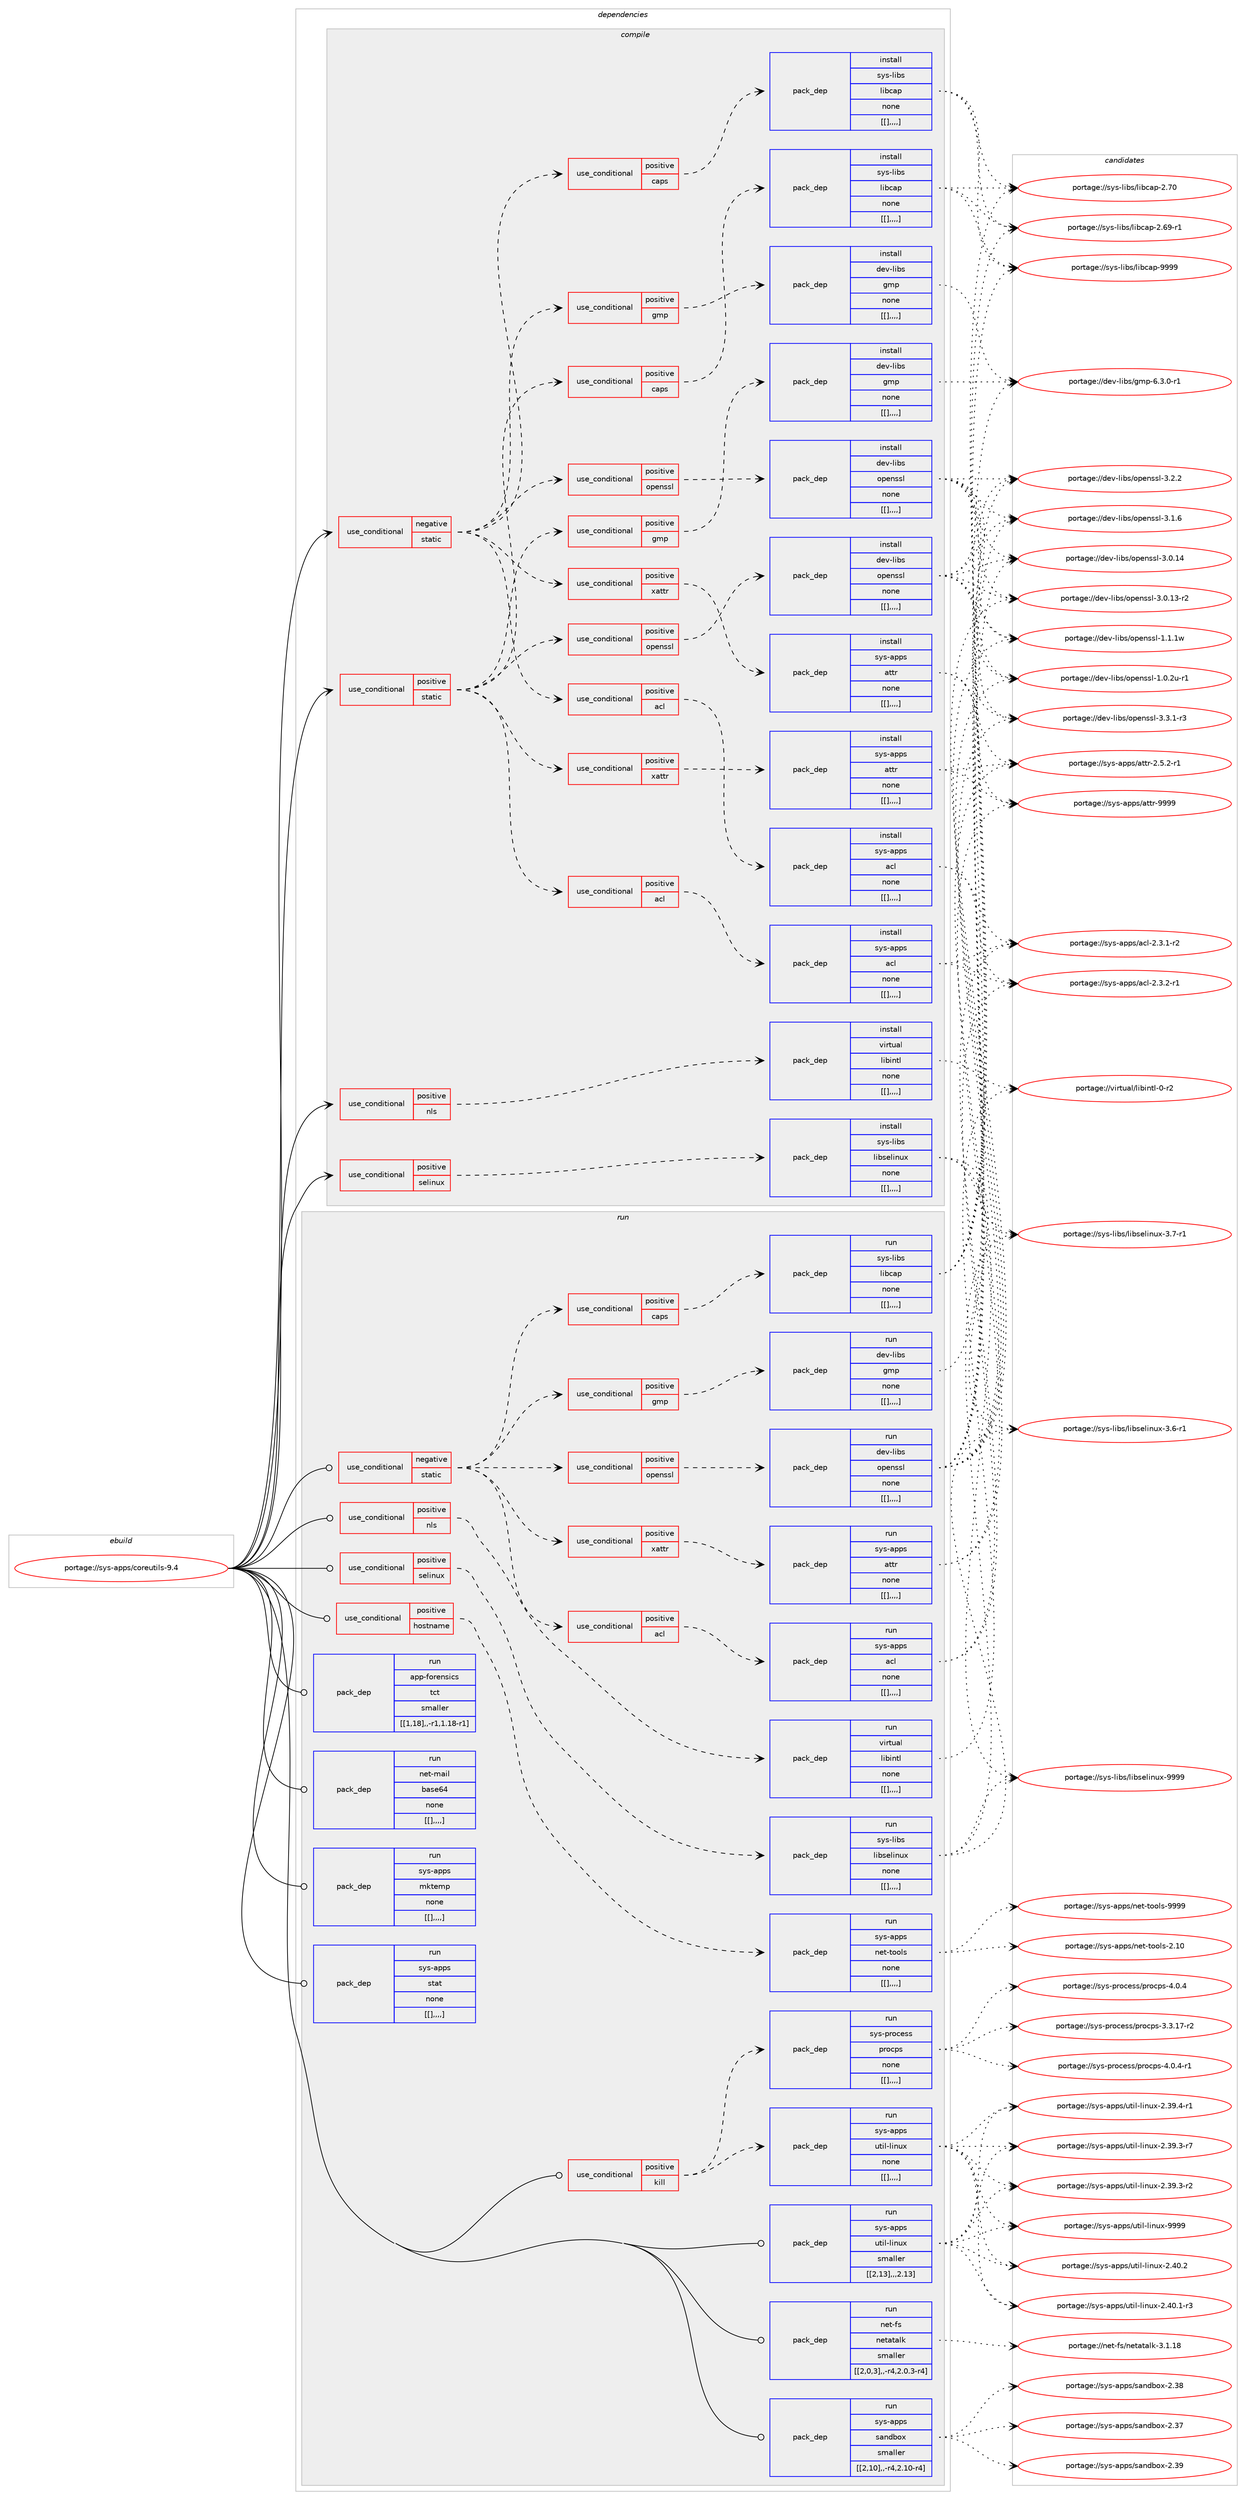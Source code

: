 digraph prolog {

# *************
# Graph options
# *************

newrank=true;
concentrate=true;
compound=true;
graph [rankdir=LR,fontname=Helvetica,fontsize=10,ranksep=1.5];#, ranksep=2.5, nodesep=0.2];
edge  [arrowhead=vee];
node  [fontname=Helvetica,fontsize=10];

# **********
# The ebuild
# **********

subgraph cluster_leftcol {
color=gray;
label=<<i>ebuild</i>>;
id [label="portage://sys-apps/coreutils-9.4", color=red, width=4, href="../sys-apps/coreutils-9.4.svg"];
}

# ****************
# The dependencies
# ****************

subgraph cluster_midcol {
color=gray;
label=<<i>dependencies</i>>;
subgraph cluster_compile {
fillcolor="#eeeeee";
style=filled;
label=<<i>compile</i>>;
subgraph cond6251 {
dependency16648 [label=<<TABLE BORDER="0" CELLBORDER="1" CELLSPACING="0" CELLPADDING="4"><TR><TD ROWSPAN="3" CELLPADDING="10">use_conditional</TD></TR><TR><TD>negative</TD></TR><TR><TD>static</TD></TR></TABLE>>, shape=none, color=red];
subgraph cond6252 {
dependency16649 [label=<<TABLE BORDER="0" CELLBORDER="1" CELLSPACING="0" CELLPADDING="4"><TR><TD ROWSPAN="3" CELLPADDING="10">use_conditional</TD></TR><TR><TD>positive</TD></TR><TR><TD>acl</TD></TR></TABLE>>, shape=none, color=red];
subgraph pack10347 {
dependency16650 [label=<<TABLE BORDER="0" CELLBORDER="1" CELLSPACING="0" CELLPADDING="4" WIDTH="220"><TR><TD ROWSPAN="6" CELLPADDING="30">pack_dep</TD></TR><TR><TD WIDTH="110">install</TD></TR><TR><TD>sys-apps</TD></TR><TR><TD>acl</TD></TR><TR><TD>none</TD></TR><TR><TD>[[],,,,]</TD></TR></TABLE>>, shape=none, color=blue];
}
dependency16649:e -> dependency16650:w [weight=20,style="dashed",arrowhead="vee"];
}
dependency16648:e -> dependency16649:w [weight=20,style="dashed",arrowhead="vee"];
subgraph cond6253 {
dependency16651 [label=<<TABLE BORDER="0" CELLBORDER="1" CELLSPACING="0" CELLPADDING="4"><TR><TD ROWSPAN="3" CELLPADDING="10">use_conditional</TD></TR><TR><TD>positive</TD></TR><TR><TD>caps</TD></TR></TABLE>>, shape=none, color=red];
subgraph pack10348 {
dependency16652 [label=<<TABLE BORDER="0" CELLBORDER="1" CELLSPACING="0" CELLPADDING="4" WIDTH="220"><TR><TD ROWSPAN="6" CELLPADDING="30">pack_dep</TD></TR><TR><TD WIDTH="110">install</TD></TR><TR><TD>sys-libs</TD></TR><TR><TD>libcap</TD></TR><TR><TD>none</TD></TR><TR><TD>[[],,,,]</TD></TR></TABLE>>, shape=none, color=blue];
}
dependency16651:e -> dependency16652:w [weight=20,style="dashed",arrowhead="vee"];
}
dependency16648:e -> dependency16651:w [weight=20,style="dashed",arrowhead="vee"];
subgraph cond6254 {
dependency16653 [label=<<TABLE BORDER="0" CELLBORDER="1" CELLSPACING="0" CELLPADDING="4"><TR><TD ROWSPAN="3" CELLPADDING="10">use_conditional</TD></TR><TR><TD>positive</TD></TR><TR><TD>gmp</TD></TR></TABLE>>, shape=none, color=red];
subgraph pack10349 {
dependency16654 [label=<<TABLE BORDER="0" CELLBORDER="1" CELLSPACING="0" CELLPADDING="4" WIDTH="220"><TR><TD ROWSPAN="6" CELLPADDING="30">pack_dep</TD></TR><TR><TD WIDTH="110">install</TD></TR><TR><TD>dev-libs</TD></TR><TR><TD>gmp</TD></TR><TR><TD>none</TD></TR><TR><TD>[[],,,,]</TD></TR></TABLE>>, shape=none, color=blue];
}
dependency16653:e -> dependency16654:w [weight=20,style="dashed",arrowhead="vee"];
}
dependency16648:e -> dependency16653:w [weight=20,style="dashed",arrowhead="vee"];
subgraph cond6255 {
dependency16655 [label=<<TABLE BORDER="0" CELLBORDER="1" CELLSPACING="0" CELLPADDING="4"><TR><TD ROWSPAN="3" CELLPADDING="10">use_conditional</TD></TR><TR><TD>positive</TD></TR><TR><TD>openssl</TD></TR></TABLE>>, shape=none, color=red];
subgraph pack10350 {
dependency16656 [label=<<TABLE BORDER="0" CELLBORDER="1" CELLSPACING="0" CELLPADDING="4" WIDTH="220"><TR><TD ROWSPAN="6" CELLPADDING="30">pack_dep</TD></TR><TR><TD WIDTH="110">install</TD></TR><TR><TD>dev-libs</TD></TR><TR><TD>openssl</TD></TR><TR><TD>none</TD></TR><TR><TD>[[],,,,]</TD></TR></TABLE>>, shape=none, color=blue];
}
dependency16655:e -> dependency16656:w [weight=20,style="dashed",arrowhead="vee"];
}
dependency16648:e -> dependency16655:w [weight=20,style="dashed",arrowhead="vee"];
subgraph cond6256 {
dependency16657 [label=<<TABLE BORDER="0" CELLBORDER="1" CELLSPACING="0" CELLPADDING="4"><TR><TD ROWSPAN="3" CELLPADDING="10">use_conditional</TD></TR><TR><TD>positive</TD></TR><TR><TD>xattr</TD></TR></TABLE>>, shape=none, color=red];
subgraph pack10351 {
dependency16658 [label=<<TABLE BORDER="0" CELLBORDER="1" CELLSPACING="0" CELLPADDING="4" WIDTH="220"><TR><TD ROWSPAN="6" CELLPADDING="30">pack_dep</TD></TR><TR><TD WIDTH="110">install</TD></TR><TR><TD>sys-apps</TD></TR><TR><TD>attr</TD></TR><TR><TD>none</TD></TR><TR><TD>[[],,,,]</TD></TR></TABLE>>, shape=none, color=blue];
}
dependency16657:e -> dependency16658:w [weight=20,style="dashed",arrowhead="vee"];
}
dependency16648:e -> dependency16657:w [weight=20,style="dashed",arrowhead="vee"];
}
id:e -> dependency16648:w [weight=20,style="solid",arrowhead="vee"];
subgraph cond6257 {
dependency16659 [label=<<TABLE BORDER="0" CELLBORDER="1" CELLSPACING="0" CELLPADDING="4"><TR><TD ROWSPAN="3" CELLPADDING="10">use_conditional</TD></TR><TR><TD>positive</TD></TR><TR><TD>nls</TD></TR></TABLE>>, shape=none, color=red];
subgraph pack10352 {
dependency16660 [label=<<TABLE BORDER="0" CELLBORDER="1" CELLSPACING="0" CELLPADDING="4" WIDTH="220"><TR><TD ROWSPAN="6" CELLPADDING="30">pack_dep</TD></TR><TR><TD WIDTH="110">install</TD></TR><TR><TD>virtual</TD></TR><TR><TD>libintl</TD></TR><TR><TD>none</TD></TR><TR><TD>[[],,,,]</TD></TR></TABLE>>, shape=none, color=blue];
}
dependency16659:e -> dependency16660:w [weight=20,style="dashed",arrowhead="vee"];
}
id:e -> dependency16659:w [weight=20,style="solid",arrowhead="vee"];
subgraph cond6258 {
dependency16661 [label=<<TABLE BORDER="0" CELLBORDER="1" CELLSPACING="0" CELLPADDING="4"><TR><TD ROWSPAN="3" CELLPADDING="10">use_conditional</TD></TR><TR><TD>positive</TD></TR><TR><TD>selinux</TD></TR></TABLE>>, shape=none, color=red];
subgraph pack10353 {
dependency16662 [label=<<TABLE BORDER="0" CELLBORDER="1" CELLSPACING="0" CELLPADDING="4" WIDTH="220"><TR><TD ROWSPAN="6" CELLPADDING="30">pack_dep</TD></TR><TR><TD WIDTH="110">install</TD></TR><TR><TD>sys-libs</TD></TR><TR><TD>libselinux</TD></TR><TR><TD>none</TD></TR><TR><TD>[[],,,,]</TD></TR></TABLE>>, shape=none, color=blue];
}
dependency16661:e -> dependency16662:w [weight=20,style="dashed",arrowhead="vee"];
}
id:e -> dependency16661:w [weight=20,style="solid",arrowhead="vee"];
subgraph cond6259 {
dependency16663 [label=<<TABLE BORDER="0" CELLBORDER="1" CELLSPACING="0" CELLPADDING="4"><TR><TD ROWSPAN="3" CELLPADDING="10">use_conditional</TD></TR><TR><TD>positive</TD></TR><TR><TD>static</TD></TR></TABLE>>, shape=none, color=red];
subgraph cond6260 {
dependency16664 [label=<<TABLE BORDER="0" CELLBORDER="1" CELLSPACING="0" CELLPADDING="4"><TR><TD ROWSPAN="3" CELLPADDING="10">use_conditional</TD></TR><TR><TD>positive</TD></TR><TR><TD>acl</TD></TR></TABLE>>, shape=none, color=red];
subgraph pack10354 {
dependency16665 [label=<<TABLE BORDER="0" CELLBORDER="1" CELLSPACING="0" CELLPADDING="4" WIDTH="220"><TR><TD ROWSPAN="6" CELLPADDING="30">pack_dep</TD></TR><TR><TD WIDTH="110">install</TD></TR><TR><TD>sys-apps</TD></TR><TR><TD>acl</TD></TR><TR><TD>none</TD></TR><TR><TD>[[],,,,]</TD></TR></TABLE>>, shape=none, color=blue];
}
dependency16664:e -> dependency16665:w [weight=20,style="dashed",arrowhead="vee"];
}
dependency16663:e -> dependency16664:w [weight=20,style="dashed",arrowhead="vee"];
subgraph cond6261 {
dependency16666 [label=<<TABLE BORDER="0" CELLBORDER="1" CELLSPACING="0" CELLPADDING="4"><TR><TD ROWSPAN="3" CELLPADDING="10">use_conditional</TD></TR><TR><TD>positive</TD></TR><TR><TD>caps</TD></TR></TABLE>>, shape=none, color=red];
subgraph pack10355 {
dependency16667 [label=<<TABLE BORDER="0" CELLBORDER="1" CELLSPACING="0" CELLPADDING="4" WIDTH="220"><TR><TD ROWSPAN="6" CELLPADDING="30">pack_dep</TD></TR><TR><TD WIDTH="110">install</TD></TR><TR><TD>sys-libs</TD></TR><TR><TD>libcap</TD></TR><TR><TD>none</TD></TR><TR><TD>[[],,,,]</TD></TR></TABLE>>, shape=none, color=blue];
}
dependency16666:e -> dependency16667:w [weight=20,style="dashed",arrowhead="vee"];
}
dependency16663:e -> dependency16666:w [weight=20,style="dashed",arrowhead="vee"];
subgraph cond6262 {
dependency16668 [label=<<TABLE BORDER="0" CELLBORDER="1" CELLSPACING="0" CELLPADDING="4"><TR><TD ROWSPAN="3" CELLPADDING="10">use_conditional</TD></TR><TR><TD>positive</TD></TR><TR><TD>gmp</TD></TR></TABLE>>, shape=none, color=red];
subgraph pack10356 {
dependency16669 [label=<<TABLE BORDER="0" CELLBORDER="1" CELLSPACING="0" CELLPADDING="4" WIDTH="220"><TR><TD ROWSPAN="6" CELLPADDING="30">pack_dep</TD></TR><TR><TD WIDTH="110">install</TD></TR><TR><TD>dev-libs</TD></TR><TR><TD>gmp</TD></TR><TR><TD>none</TD></TR><TR><TD>[[],,,,]</TD></TR></TABLE>>, shape=none, color=blue];
}
dependency16668:e -> dependency16669:w [weight=20,style="dashed",arrowhead="vee"];
}
dependency16663:e -> dependency16668:w [weight=20,style="dashed",arrowhead="vee"];
subgraph cond6263 {
dependency16670 [label=<<TABLE BORDER="0" CELLBORDER="1" CELLSPACING="0" CELLPADDING="4"><TR><TD ROWSPAN="3" CELLPADDING="10">use_conditional</TD></TR><TR><TD>positive</TD></TR><TR><TD>openssl</TD></TR></TABLE>>, shape=none, color=red];
subgraph pack10357 {
dependency16671 [label=<<TABLE BORDER="0" CELLBORDER="1" CELLSPACING="0" CELLPADDING="4" WIDTH="220"><TR><TD ROWSPAN="6" CELLPADDING="30">pack_dep</TD></TR><TR><TD WIDTH="110">install</TD></TR><TR><TD>dev-libs</TD></TR><TR><TD>openssl</TD></TR><TR><TD>none</TD></TR><TR><TD>[[],,,,]</TD></TR></TABLE>>, shape=none, color=blue];
}
dependency16670:e -> dependency16671:w [weight=20,style="dashed",arrowhead="vee"];
}
dependency16663:e -> dependency16670:w [weight=20,style="dashed",arrowhead="vee"];
subgraph cond6264 {
dependency16672 [label=<<TABLE BORDER="0" CELLBORDER="1" CELLSPACING="0" CELLPADDING="4"><TR><TD ROWSPAN="3" CELLPADDING="10">use_conditional</TD></TR><TR><TD>positive</TD></TR><TR><TD>xattr</TD></TR></TABLE>>, shape=none, color=red];
subgraph pack10358 {
dependency16673 [label=<<TABLE BORDER="0" CELLBORDER="1" CELLSPACING="0" CELLPADDING="4" WIDTH="220"><TR><TD ROWSPAN="6" CELLPADDING="30">pack_dep</TD></TR><TR><TD WIDTH="110">install</TD></TR><TR><TD>sys-apps</TD></TR><TR><TD>attr</TD></TR><TR><TD>none</TD></TR><TR><TD>[[],,,,]</TD></TR></TABLE>>, shape=none, color=blue];
}
dependency16672:e -> dependency16673:w [weight=20,style="dashed",arrowhead="vee"];
}
dependency16663:e -> dependency16672:w [weight=20,style="dashed",arrowhead="vee"];
}
id:e -> dependency16663:w [weight=20,style="solid",arrowhead="vee"];
}
subgraph cluster_compileandrun {
fillcolor="#eeeeee";
style=filled;
label=<<i>compile and run</i>>;
}
subgraph cluster_run {
fillcolor="#eeeeee";
style=filled;
label=<<i>run</i>>;
subgraph cond6265 {
dependency16674 [label=<<TABLE BORDER="0" CELLBORDER="1" CELLSPACING="0" CELLPADDING="4"><TR><TD ROWSPAN="3" CELLPADDING="10">use_conditional</TD></TR><TR><TD>negative</TD></TR><TR><TD>static</TD></TR></TABLE>>, shape=none, color=red];
subgraph cond6266 {
dependency16675 [label=<<TABLE BORDER="0" CELLBORDER="1" CELLSPACING="0" CELLPADDING="4"><TR><TD ROWSPAN="3" CELLPADDING="10">use_conditional</TD></TR><TR><TD>positive</TD></TR><TR><TD>acl</TD></TR></TABLE>>, shape=none, color=red];
subgraph pack10359 {
dependency16676 [label=<<TABLE BORDER="0" CELLBORDER="1" CELLSPACING="0" CELLPADDING="4" WIDTH="220"><TR><TD ROWSPAN="6" CELLPADDING="30">pack_dep</TD></TR><TR><TD WIDTH="110">run</TD></TR><TR><TD>sys-apps</TD></TR><TR><TD>acl</TD></TR><TR><TD>none</TD></TR><TR><TD>[[],,,,]</TD></TR></TABLE>>, shape=none, color=blue];
}
dependency16675:e -> dependency16676:w [weight=20,style="dashed",arrowhead="vee"];
}
dependency16674:e -> dependency16675:w [weight=20,style="dashed",arrowhead="vee"];
subgraph cond6267 {
dependency16677 [label=<<TABLE BORDER="0" CELLBORDER="1" CELLSPACING="0" CELLPADDING="4"><TR><TD ROWSPAN="3" CELLPADDING="10">use_conditional</TD></TR><TR><TD>positive</TD></TR><TR><TD>caps</TD></TR></TABLE>>, shape=none, color=red];
subgraph pack10360 {
dependency16678 [label=<<TABLE BORDER="0" CELLBORDER="1" CELLSPACING="0" CELLPADDING="4" WIDTH="220"><TR><TD ROWSPAN="6" CELLPADDING="30">pack_dep</TD></TR><TR><TD WIDTH="110">run</TD></TR><TR><TD>sys-libs</TD></TR><TR><TD>libcap</TD></TR><TR><TD>none</TD></TR><TR><TD>[[],,,,]</TD></TR></TABLE>>, shape=none, color=blue];
}
dependency16677:e -> dependency16678:w [weight=20,style="dashed",arrowhead="vee"];
}
dependency16674:e -> dependency16677:w [weight=20,style="dashed",arrowhead="vee"];
subgraph cond6268 {
dependency16679 [label=<<TABLE BORDER="0" CELLBORDER="1" CELLSPACING="0" CELLPADDING="4"><TR><TD ROWSPAN="3" CELLPADDING="10">use_conditional</TD></TR><TR><TD>positive</TD></TR><TR><TD>gmp</TD></TR></TABLE>>, shape=none, color=red];
subgraph pack10361 {
dependency16680 [label=<<TABLE BORDER="0" CELLBORDER="1" CELLSPACING="0" CELLPADDING="4" WIDTH="220"><TR><TD ROWSPAN="6" CELLPADDING="30">pack_dep</TD></TR><TR><TD WIDTH="110">run</TD></TR><TR><TD>dev-libs</TD></TR><TR><TD>gmp</TD></TR><TR><TD>none</TD></TR><TR><TD>[[],,,,]</TD></TR></TABLE>>, shape=none, color=blue];
}
dependency16679:e -> dependency16680:w [weight=20,style="dashed",arrowhead="vee"];
}
dependency16674:e -> dependency16679:w [weight=20,style="dashed",arrowhead="vee"];
subgraph cond6269 {
dependency16681 [label=<<TABLE BORDER="0" CELLBORDER="1" CELLSPACING="0" CELLPADDING="4"><TR><TD ROWSPAN="3" CELLPADDING="10">use_conditional</TD></TR><TR><TD>positive</TD></TR><TR><TD>openssl</TD></TR></TABLE>>, shape=none, color=red];
subgraph pack10362 {
dependency16682 [label=<<TABLE BORDER="0" CELLBORDER="1" CELLSPACING="0" CELLPADDING="4" WIDTH="220"><TR><TD ROWSPAN="6" CELLPADDING="30">pack_dep</TD></TR><TR><TD WIDTH="110">run</TD></TR><TR><TD>dev-libs</TD></TR><TR><TD>openssl</TD></TR><TR><TD>none</TD></TR><TR><TD>[[],,,,]</TD></TR></TABLE>>, shape=none, color=blue];
}
dependency16681:e -> dependency16682:w [weight=20,style="dashed",arrowhead="vee"];
}
dependency16674:e -> dependency16681:w [weight=20,style="dashed",arrowhead="vee"];
subgraph cond6270 {
dependency16683 [label=<<TABLE BORDER="0" CELLBORDER="1" CELLSPACING="0" CELLPADDING="4"><TR><TD ROWSPAN="3" CELLPADDING="10">use_conditional</TD></TR><TR><TD>positive</TD></TR><TR><TD>xattr</TD></TR></TABLE>>, shape=none, color=red];
subgraph pack10363 {
dependency16684 [label=<<TABLE BORDER="0" CELLBORDER="1" CELLSPACING="0" CELLPADDING="4" WIDTH="220"><TR><TD ROWSPAN="6" CELLPADDING="30">pack_dep</TD></TR><TR><TD WIDTH="110">run</TD></TR><TR><TD>sys-apps</TD></TR><TR><TD>attr</TD></TR><TR><TD>none</TD></TR><TR><TD>[[],,,,]</TD></TR></TABLE>>, shape=none, color=blue];
}
dependency16683:e -> dependency16684:w [weight=20,style="dashed",arrowhead="vee"];
}
dependency16674:e -> dependency16683:w [weight=20,style="dashed",arrowhead="vee"];
}
id:e -> dependency16674:w [weight=20,style="solid",arrowhead="odot"];
subgraph cond6271 {
dependency16685 [label=<<TABLE BORDER="0" CELLBORDER="1" CELLSPACING="0" CELLPADDING="4"><TR><TD ROWSPAN="3" CELLPADDING="10">use_conditional</TD></TR><TR><TD>positive</TD></TR><TR><TD>hostname</TD></TR></TABLE>>, shape=none, color=red];
subgraph pack10364 {
dependency16686 [label=<<TABLE BORDER="0" CELLBORDER="1" CELLSPACING="0" CELLPADDING="4" WIDTH="220"><TR><TD ROWSPAN="6" CELLPADDING="30">pack_dep</TD></TR><TR><TD WIDTH="110">run</TD></TR><TR><TD>sys-apps</TD></TR><TR><TD>net-tools</TD></TR><TR><TD>none</TD></TR><TR><TD>[[],,,,]</TD></TR></TABLE>>, shape=none, color=blue];
}
dependency16685:e -> dependency16686:w [weight=20,style="dashed",arrowhead="vee"];
}
id:e -> dependency16685:w [weight=20,style="solid",arrowhead="odot"];
subgraph cond6272 {
dependency16687 [label=<<TABLE BORDER="0" CELLBORDER="1" CELLSPACING="0" CELLPADDING="4"><TR><TD ROWSPAN="3" CELLPADDING="10">use_conditional</TD></TR><TR><TD>positive</TD></TR><TR><TD>kill</TD></TR></TABLE>>, shape=none, color=red];
subgraph pack10365 {
dependency16688 [label=<<TABLE BORDER="0" CELLBORDER="1" CELLSPACING="0" CELLPADDING="4" WIDTH="220"><TR><TD ROWSPAN="6" CELLPADDING="30">pack_dep</TD></TR><TR><TD WIDTH="110">run</TD></TR><TR><TD>sys-apps</TD></TR><TR><TD>util-linux</TD></TR><TR><TD>none</TD></TR><TR><TD>[[],,,,]</TD></TR></TABLE>>, shape=none, color=blue];
}
dependency16687:e -> dependency16688:w [weight=20,style="dashed",arrowhead="vee"];
subgraph pack10366 {
dependency16689 [label=<<TABLE BORDER="0" CELLBORDER="1" CELLSPACING="0" CELLPADDING="4" WIDTH="220"><TR><TD ROWSPAN="6" CELLPADDING="30">pack_dep</TD></TR><TR><TD WIDTH="110">run</TD></TR><TR><TD>sys-process</TD></TR><TR><TD>procps</TD></TR><TR><TD>none</TD></TR><TR><TD>[[],,,,]</TD></TR></TABLE>>, shape=none, color=blue];
}
dependency16687:e -> dependency16689:w [weight=20,style="dashed",arrowhead="vee"];
}
id:e -> dependency16687:w [weight=20,style="solid",arrowhead="odot"];
subgraph cond6273 {
dependency16690 [label=<<TABLE BORDER="0" CELLBORDER="1" CELLSPACING="0" CELLPADDING="4"><TR><TD ROWSPAN="3" CELLPADDING="10">use_conditional</TD></TR><TR><TD>positive</TD></TR><TR><TD>nls</TD></TR></TABLE>>, shape=none, color=red];
subgraph pack10367 {
dependency16691 [label=<<TABLE BORDER="0" CELLBORDER="1" CELLSPACING="0" CELLPADDING="4" WIDTH="220"><TR><TD ROWSPAN="6" CELLPADDING="30">pack_dep</TD></TR><TR><TD WIDTH="110">run</TD></TR><TR><TD>virtual</TD></TR><TR><TD>libintl</TD></TR><TR><TD>none</TD></TR><TR><TD>[[],,,,]</TD></TR></TABLE>>, shape=none, color=blue];
}
dependency16690:e -> dependency16691:w [weight=20,style="dashed",arrowhead="vee"];
}
id:e -> dependency16690:w [weight=20,style="solid",arrowhead="odot"];
subgraph cond6274 {
dependency16692 [label=<<TABLE BORDER="0" CELLBORDER="1" CELLSPACING="0" CELLPADDING="4"><TR><TD ROWSPAN="3" CELLPADDING="10">use_conditional</TD></TR><TR><TD>positive</TD></TR><TR><TD>selinux</TD></TR></TABLE>>, shape=none, color=red];
subgraph pack10368 {
dependency16693 [label=<<TABLE BORDER="0" CELLBORDER="1" CELLSPACING="0" CELLPADDING="4" WIDTH="220"><TR><TD ROWSPAN="6" CELLPADDING="30">pack_dep</TD></TR><TR><TD WIDTH="110">run</TD></TR><TR><TD>sys-libs</TD></TR><TR><TD>libselinux</TD></TR><TR><TD>none</TD></TR><TR><TD>[[],,,,]</TD></TR></TABLE>>, shape=none, color=blue];
}
dependency16692:e -> dependency16693:w [weight=20,style="dashed",arrowhead="vee"];
}
id:e -> dependency16692:w [weight=20,style="solid",arrowhead="odot"];
subgraph pack10369 {
dependency16694 [label=<<TABLE BORDER="0" CELLBORDER="1" CELLSPACING="0" CELLPADDING="4" WIDTH="220"><TR><TD ROWSPAN="6" CELLPADDING="30">pack_dep</TD></TR><TR><TD WIDTH="110">run</TD></TR><TR><TD>app-forensics</TD></TR><TR><TD>tct</TD></TR><TR><TD>smaller</TD></TR><TR><TD>[[1,18],,-r1,1.18-r1]</TD></TR></TABLE>>, shape=none, color=blue];
}
id:e -> dependency16694:w [weight=20,style="solid",arrowhead="odot"];
subgraph pack10370 {
dependency16695 [label=<<TABLE BORDER="0" CELLBORDER="1" CELLSPACING="0" CELLPADDING="4" WIDTH="220"><TR><TD ROWSPAN="6" CELLPADDING="30">pack_dep</TD></TR><TR><TD WIDTH="110">run</TD></TR><TR><TD>net-fs</TD></TR><TR><TD>netatalk</TD></TR><TR><TD>smaller</TD></TR><TR><TD>[[2,0,3],,-r4,2.0.3-r4]</TD></TR></TABLE>>, shape=none, color=blue];
}
id:e -> dependency16695:w [weight=20,style="solid",arrowhead="odot"];
subgraph pack10371 {
dependency16696 [label=<<TABLE BORDER="0" CELLBORDER="1" CELLSPACING="0" CELLPADDING="4" WIDTH="220"><TR><TD ROWSPAN="6" CELLPADDING="30">pack_dep</TD></TR><TR><TD WIDTH="110">run</TD></TR><TR><TD>net-mail</TD></TR><TR><TD>base64</TD></TR><TR><TD>none</TD></TR><TR><TD>[[],,,,]</TD></TR></TABLE>>, shape=none, color=blue];
}
id:e -> dependency16696:w [weight=20,style="solid",arrowhead="odot"];
subgraph pack10372 {
dependency16697 [label=<<TABLE BORDER="0" CELLBORDER="1" CELLSPACING="0" CELLPADDING="4" WIDTH="220"><TR><TD ROWSPAN="6" CELLPADDING="30">pack_dep</TD></TR><TR><TD WIDTH="110">run</TD></TR><TR><TD>sys-apps</TD></TR><TR><TD>mktemp</TD></TR><TR><TD>none</TD></TR><TR><TD>[[],,,,]</TD></TR></TABLE>>, shape=none, color=blue];
}
id:e -> dependency16697:w [weight=20,style="solid",arrowhead="odot"];
subgraph pack10373 {
dependency16698 [label=<<TABLE BORDER="0" CELLBORDER="1" CELLSPACING="0" CELLPADDING="4" WIDTH="220"><TR><TD ROWSPAN="6" CELLPADDING="30">pack_dep</TD></TR><TR><TD WIDTH="110">run</TD></TR><TR><TD>sys-apps</TD></TR><TR><TD>sandbox</TD></TR><TR><TD>smaller</TD></TR><TR><TD>[[2,10],,-r4,2.10-r4]</TD></TR></TABLE>>, shape=none, color=blue];
}
id:e -> dependency16698:w [weight=20,style="solid",arrowhead="odot"];
subgraph pack10374 {
dependency16699 [label=<<TABLE BORDER="0" CELLBORDER="1" CELLSPACING="0" CELLPADDING="4" WIDTH="220"><TR><TD ROWSPAN="6" CELLPADDING="30">pack_dep</TD></TR><TR><TD WIDTH="110">run</TD></TR><TR><TD>sys-apps</TD></TR><TR><TD>stat</TD></TR><TR><TD>none</TD></TR><TR><TD>[[],,,,]</TD></TR></TABLE>>, shape=none, color=blue];
}
id:e -> dependency16699:w [weight=20,style="solid",arrowhead="odot"];
subgraph pack10375 {
dependency16700 [label=<<TABLE BORDER="0" CELLBORDER="1" CELLSPACING="0" CELLPADDING="4" WIDTH="220"><TR><TD ROWSPAN="6" CELLPADDING="30">pack_dep</TD></TR><TR><TD WIDTH="110">run</TD></TR><TR><TD>sys-apps</TD></TR><TR><TD>util-linux</TD></TR><TR><TD>smaller</TD></TR><TR><TD>[[2,13],,,2.13]</TD></TR></TABLE>>, shape=none, color=blue];
}
id:e -> dependency16700:w [weight=20,style="solid",arrowhead="odot"];
}
}

# **************
# The candidates
# **************

subgraph cluster_choices {
rank=same;
color=gray;
label=<<i>candidates</i>>;

subgraph choice10347 {
color=black;
nodesep=1;
choice11512111545971121121154797991084550465146504511449 [label="portage://sys-apps/acl-2.3.2-r1", color=red, width=4,href="../sys-apps/acl-2.3.2-r1.svg"];
choice11512111545971121121154797991084550465146494511450 [label="portage://sys-apps/acl-2.3.1-r2", color=red, width=4,href="../sys-apps/acl-2.3.1-r2.svg"];
dependency16650:e -> choice11512111545971121121154797991084550465146504511449:w [style=dotted,weight="100"];
dependency16650:e -> choice11512111545971121121154797991084550465146494511450:w [style=dotted,weight="100"];
}
subgraph choice10348 {
color=black;
nodesep=1;
choice1151211154510810598115471081059899971124557575757 [label="portage://sys-libs/libcap-9999", color=red, width=4,href="../sys-libs/libcap-9999.svg"];
choice1151211154510810598115471081059899971124550465548 [label="portage://sys-libs/libcap-2.70", color=red, width=4,href="../sys-libs/libcap-2.70.svg"];
choice11512111545108105981154710810598999711245504654574511449 [label="portage://sys-libs/libcap-2.69-r1", color=red, width=4,href="../sys-libs/libcap-2.69-r1.svg"];
dependency16652:e -> choice1151211154510810598115471081059899971124557575757:w [style=dotted,weight="100"];
dependency16652:e -> choice1151211154510810598115471081059899971124550465548:w [style=dotted,weight="100"];
dependency16652:e -> choice11512111545108105981154710810598999711245504654574511449:w [style=dotted,weight="100"];
}
subgraph choice10349 {
color=black;
nodesep=1;
choice1001011184510810598115471031091124554465146484511449 [label="portage://dev-libs/gmp-6.3.0-r1", color=red, width=4,href="../dev-libs/gmp-6.3.0-r1.svg"];
dependency16654:e -> choice1001011184510810598115471031091124554465146484511449:w [style=dotted,weight="100"];
}
subgraph choice10350 {
color=black;
nodesep=1;
choice1001011184510810598115471111121011101151151084551465146494511451 [label="portage://dev-libs/openssl-3.3.1-r3", color=red, width=4,href="../dev-libs/openssl-3.3.1-r3.svg"];
choice100101118451081059811547111112101110115115108455146504650 [label="portage://dev-libs/openssl-3.2.2", color=red, width=4,href="../dev-libs/openssl-3.2.2.svg"];
choice100101118451081059811547111112101110115115108455146494654 [label="portage://dev-libs/openssl-3.1.6", color=red, width=4,href="../dev-libs/openssl-3.1.6.svg"];
choice10010111845108105981154711111210111011511510845514648464952 [label="portage://dev-libs/openssl-3.0.14", color=red, width=4,href="../dev-libs/openssl-3.0.14.svg"];
choice100101118451081059811547111112101110115115108455146484649514511450 [label="portage://dev-libs/openssl-3.0.13-r2", color=red, width=4,href="../dev-libs/openssl-3.0.13-r2.svg"];
choice100101118451081059811547111112101110115115108454946494649119 [label="portage://dev-libs/openssl-1.1.1w", color=red, width=4,href="../dev-libs/openssl-1.1.1w.svg"];
choice1001011184510810598115471111121011101151151084549464846501174511449 [label="portage://dev-libs/openssl-1.0.2u-r1", color=red, width=4,href="../dev-libs/openssl-1.0.2u-r1.svg"];
dependency16656:e -> choice1001011184510810598115471111121011101151151084551465146494511451:w [style=dotted,weight="100"];
dependency16656:e -> choice100101118451081059811547111112101110115115108455146504650:w [style=dotted,weight="100"];
dependency16656:e -> choice100101118451081059811547111112101110115115108455146494654:w [style=dotted,weight="100"];
dependency16656:e -> choice10010111845108105981154711111210111011511510845514648464952:w [style=dotted,weight="100"];
dependency16656:e -> choice100101118451081059811547111112101110115115108455146484649514511450:w [style=dotted,weight="100"];
dependency16656:e -> choice100101118451081059811547111112101110115115108454946494649119:w [style=dotted,weight="100"];
dependency16656:e -> choice1001011184510810598115471111121011101151151084549464846501174511449:w [style=dotted,weight="100"];
}
subgraph choice10351 {
color=black;
nodesep=1;
choice115121115459711211211547971161161144557575757 [label="portage://sys-apps/attr-9999", color=red, width=4,href="../sys-apps/attr-9999.svg"];
choice115121115459711211211547971161161144550465346504511449 [label="portage://sys-apps/attr-2.5.2-r1", color=red, width=4,href="../sys-apps/attr-2.5.2-r1.svg"];
dependency16658:e -> choice115121115459711211211547971161161144557575757:w [style=dotted,weight="100"];
dependency16658:e -> choice115121115459711211211547971161161144550465346504511449:w [style=dotted,weight="100"];
}
subgraph choice10352 {
color=black;
nodesep=1;
choice11810511411611797108471081059810511011610845484511450 [label="portage://virtual/libintl-0-r2", color=red, width=4,href="../virtual/libintl-0-r2.svg"];
dependency16660:e -> choice11810511411611797108471081059810511011610845484511450:w [style=dotted,weight="100"];
}
subgraph choice10353 {
color=black;
nodesep=1;
choice115121115451081059811547108105981151011081051101171204557575757 [label="portage://sys-libs/libselinux-9999", color=red, width=4,href="../sys-libs/libselinux-9999.svg"];
choice11512111545108105981154710810598115101108105110117120455146554511449 [label="portage://sys-libs/libselinux-3.7-r1", color=red, width=4,href="../sys-libs/libselinux-3.7-r1.svg"];
choice11512111545108105981154710810598115101108105110117120455146544511449 [label="portage://sys-libs/libselinux-3.6-r1", color=red, width=4,href="../sys-libs/libselinux-3.6-r1.svg"];
dependency16662:e -> choice115121115451081059811547108105981151011081051101171204557575757:w [style=dotted,weight="100"];
dependency16662:e -> choice11512111545108105981154710810598115101108105110117120455146554511449:w [style=dotted,weight="100"];
dependency16662:e -> choice11512111545108105981154710810598115101108105110117120455146544511449:w [style=dotted,weight="100"];
}
subgraph choice10354 {
color=black;
nodesep=1;
choice11512111545971121121154797991084550465146504511449 [label="portage://sys-apps/acl-2.3.2-r1", color=red, width=4,href="../sys-apps/acl-2.3.2-r1.svg"];
choice11512111545971121121154797991084550465146494511450 [label="portage://sys-apps/acl-2.3.1-r2", color=red, width=4,href="../sys-apps/acl-2.3.1-r2.svg"];
dependency16665:e -> choice11512111545971121121154797991084550465146504511449:w [style=dotted,weight="100"];
dependency16665:e -> choice11512111545971121121154797991084550465146494511450:w [style=dotted,weight="100"];
}
subgraph choice10355 {
color=black;
nodesep=1;
choice1151211154510810598115471081059899971124557575757 [label="portage://sys-libs/libcap-9999", color=red, width=4,href="../sys-libs/libcap-9999.svg"];
choice1151211154510810598115471081059899971124550465548 [label="portage://sys-libs/libcap-2.70", color=red, width=4,href="../sys-libs/libcap-2.70.svg"];
choice11512111545108105981154710810598999711245504654574511449 [label="portage://sys-libs/libcap-2.69-r1", color=red, width=4,href="../sys-libs/libcap-2.69-r1.svg"];
dependency16667:e -> choice1151211154510810598115471081059899971124557575757:w [style=dotted,weight="100"];
dependency16667:e -> choice1151211154510810598115471081059899971124550465548:w [style=dotted,weight="100"];
dependency16667:e -> choice11512111545108105981154710810598999711245504654574511449:w [style=dotted,weight="100"];
}
subgraph choice10356 {
color=black;
nodesep=1;
choice1001011184510810598115471031091124554465146484511449 [label="portage://dev-libs/gmp-6.3.0-r1", color=red, width=4,href="../dev-libs/gmp-6.3.0-r1.svg"];
dependency16669:e -> choice1001011184510810598115471031091124554465146484511449:w [style=dotted,weight="100"];
}
subgraph choice10357 {
color=black;
nodesep=1;
choice1001011184510810598115471111121011101151151084551465146494511451 [label="portage://dev-libs/openssl-3.3.1-r3", color=red, width=4,href="../dev-libs/openssl-3.3.1-r3.svg"];
choice100101118451081059811547111112101110115115108455146504650 [label="portage://dev-libs/openssl-3.2.2", color=red, width=4,href="../dev-libs/openssl-3.2.2.svg"];
choice100101118451081059811547111112101110115115108455146494654 [label="portage://dev-libs/openssl-3.1.6", color=red, width=4,href="../dev-libs/openssl-3.1.6.svg"];
choice10010111845108105981154711111210111011511510845514648464952 [label="portage://dev-libs/openssl-3.0.14", color=red, width=4,href="../dev-libs/openssl-3.0.14.svg"];
choice100101118451081059811547111112101110115115108455146484649514511450 [label="portage://dev-libs/openssl-3.0.13-r2", color=red, width=4,href="../dev-libs/openssl-3.0.13-r2.svg"];
choice100101118451081059811547111112101110115115108454946494649119 [label="portage://dev-libs/openssl-1.1.1w", color=red, width=4,href="../dev-libs/openssl-1.1.1w.svg"];
choice1001011184510810598115471111121011101151151084549464846501174511449 [label="portage://dev-libs/openssl-1.0.2u-r1", color=red, width=4,href="../dev-libs/openssl-1.0.2u-r1.svg"];
dependency16671:e -> choice1001011184510810598115471111121011101151151084551465146494511451:w [style=dotted,weight="100"];
dependency16671:e -> choice100101118451081059811547111112101110115115108455146504650:w [style=dotted,weight="100"];
dependency16671:e -> choice100101118451081059811547111112101110115115108455146494654:w [style=dotted,weight="100"];
dependency16671:e -> choice10010111845108105981154711111210111011511510845514648464952:w [style=dotted,weight="100"];
dependency16671:e -> choice100101118451081059811547111112101110115115108455146484649514511450:w [style=dotted,weight="100"];
dependency16671:e -> choice100101118451081059811547111112101110115115108454946494649119:w [style=dotted,weight="100"];
dependency16671:e -> choice1001011184510810598115471111121011101151151084549464846501174511449:w [style=dotted,weight="100"];
}
subgraph choice10358 {
color=black;
nodesep=1;
choice115121115459711211211547971161161144557575757 [label="portage://sys-apps/attr-9999", color=red, width=4,href="../sys-apps/attr-9999.svg"];
choice115121115459711211211547971161161144550465346504511449 [label="portage://sys-apps/attr-2.5.2-r1", color=red, width=4,href="../sys-apps/attr-2.5.2-r1.svg"];
dependency16673:e -> choice115121115459711211211547971161161144557575757:w [style=dotted,weight="100"];
dependency16673:e -> choice115121115459711211211547971161161144550465346504511449:w [style=dotted,weight="100"];
}
subgraph choice10359 {
color=black;
nodesep=1;
choice11512111545971121121154797991084550465146504511449 [label="portage://sys-apps/acl-2.3.2-r1", color=red, width=4,href="../sys-apps/acl-2.3.2-r1.svg"];
choice11512111545971121121154797991084550465146494511450 [label="portage://sys-apps/acl-2.3.1-r2", color=red, width=4,href="../sys-apps/acl-2.3.1-r2.svg"];
dependency16676:e -> choice11512111545971121121154797991084550465146504511449:w [style=dotted,weight="100"];
dependency16676:e -> choice11512111545971121121154797991084550465146494511450:w [style=dotted,weight="100"];
}
subgraph choice10360 {
color=black;
nodesep=1;
choice1151211154510810598115471081059899971124557575757 [label="portage://sys-libs/libcap-9999", color=red, width=4,href="../sys-libs/libcap-9999.svg"];
choice1151211154510810598115471081059899971124550465548 [label="portage://sys-libs/libcap-2.70", color=red, width=4,href="../sys-libs/libcap-2.70.svg"];
choice11512111545108105981154710810598999711245504654574511449 [label="portage://sys-libs/libcap-2.69-r1", color=red, width=4,href="../sys-libs/libcap-2.69-r1.svg"];
dependency16678:e -> choice1151211154510810598115471081059899971124557575757:w [style=dotted,weight="100"];
dependency16678:e -> choice1151211154510810598115471081059899971124550465548:w [style=dotted,weight="100"];
dependency16678:e -> choice11512111545108105981154710810598999711245504654574511449:w [style=dotted,weight="100"];
}
subgraph choice10361 {
color=black;
nodesep=1;
choice1001011184510810598115471031091124554465146484511449 [label="portage://dev-libs/gmp-6.3.0-r1", color=red, width=4,href="../dev-libs/gmp-6.3.0-r1.svg"];
dependency16680:e -> choice1001011184510810598115471031091124554465146484511449:w [style=dotted,weight="100"];
}
subgraph choice10362 {
color=black;
nodesep=1;
choice1001011184510810598115471111121011101151151084551465146494511451 [label="portage://dev-libs/openssl-3.3.1-r3", color=red, width=4,href="../dev-libs/openssl-3.3.1-r3.svg"];
choice100101118451081059811547111112101110115115108455146504650 [label="portage://dev-libs/openssl-3.2.2", color=red, width=4,href="../dev-libs/openssl-3.2.2.svg"];
choice100101118451081059811547111112101110115115108455146494654 [label="portage://dev-libs/openssl-3.1.6", color=red, width=4,href="../dev-libs/openssl-3.1.6.svg"];
choice10010111845108105981154711111210111011511510845514648464952 [label="portage://dev-libs/openssl-3.0.14", color=red, width=4,href="../dev-libs/openssl-3.0.14.svg"];
choice100101118451081059811547111112101110115115108455146484649514511450 [label="portage://dev-libs/openssl-3.0.13-r2", color=red, width=4,href="../dev-libs/openssl-3.0.13-r2.svg"];
choice100101118451081059811547111112101110115115108454946494649119 [label="portage://dev-libs/openssl-1.1.1w", color=red, width=4,href="../dev-libs/openssl-1.1.1w.svg"];
choice1001011184510810598115471111121011101151151084549464846501174511449 [label="portage://dev-libs/openssl-1.0.2u-r1", color=red, width=4,href="../dev-libs/openssl-1.0.2u-r1.svg"];
dependency16682:e -> choice1001011184510810598115471111121011101151151084551465146494511451:w [style=dotted,weight="100"];
dependency16682:e -> choice100101118451081059811547111112101110115115108455146504650:w [style=dotted,weight="100"];
dependency16682:e -> choice100101118451081059811547111112101110115115108455146494654:w [style=dotted,weight="100"];
dependency16682:e -> choice10010111845108105981154711111210111011511510845514648464952:w [style=dotted,weight="100"];
dependency16682:e -> choice100101118451081059811547111112101110115115108455146484649514511450:w [style=dotted,weight="100"];
dependency16682:e -> choice100101118451081059811547111112101110115115108454946494649119:w [style=dotted,weight="100"];
dependency16682:e -> choice1001011184510810598115471111121011101151151084549464846501174511449:w [style=dotted,weight="100"];
}
subgraph choice10363 {
color=black;
nodesep=1;
choice115121115459711211211547971161161144557575757 [label="portage://sys-apps/attr-9999", color=red, width=4,href="../sys-apps/attr-9999.svg"];
choice115121115459711211211547971161161144550465346504511449 [label="portage://sys-apps/attr-2.5.2-r1", color=red, width=4,href="../sys-apps/attr-2.5.2-r1.svg"];
dependency16684:e -> choice115121115459711211211547971161161144557575757:w [style=dotted,weight="100"];
dependency16684:e -> choice115121115459711211211547971161161144550465346504511449:w [style=dotted,weight="100"];
}
subgraph choice10364 {
color=black;
nodesep=1;
choice115121115459711211211547110101116451161111111081154557575757 [label="portage://sys-apps/net-tools-9999", color=red, width=4,href="../sys-apps/net-tools-9999.svg"];
choice115121115459711211211547110101116451161111111081154550464948 [label="portage://sys-apps/net-tools-2.10", color=red, width=4,href="../sys-apps/net-tools-2.10.svg"];
dependency16686:e -> choice115121115459711211211547110101116451161111111081154557575757:w [style=dotted,weight="100"];
dependency16686:e -> choice115121115459711211211547110101116451161111111081154550464948:w [style=dotted,weight="100"];
}
subgraph choice10365 {
color=black;
nodesep=1;
choice115121115459711211211547117116105108451081051101171204557575757 [label="portage://sys-apps/util-linux-9999", color=red, width=4,href="../sys-apps/util-linux-9999.svg"];
choice1151211154597112112115471171161051084510810511011712045504652484650 [label="portage://sys-apps/util-linux-2.40.2", color=red, width=4,href="../sys-apps/util-linux-2.40.2.svg"];
choice11512111545971121121154711711610510845108105110117120455046524846494511451 [label="portage://sys-apps/util-linux-2.40.1-r3", color=red, width=4,href="../sys-apps/util-linux-2.40.1-r3.svg"];
choice11512111545971121121154711711610510845108105110117120455046515746524511449 [label="portage://sys-apps/util-linux-2.39.4-r1", color=red, width=4,href="../sys-apps/util-linux-2.39.4-r1.svg"];
choice11512111545971121121154711711610510845108105110117120455046515746514511455 [label="portage://sys-apps/util-linux-2.39.3-r7", color=red, width=4,href="../sys-apps/util-linux-2.39.3-r7.svg"];
choice11512111545971121121154711711610510845108105110117120455046515746514511450 [label="portage://sys-apps/util-linux-2.39.3-r2", color=red, width=4,href="../sys-apps/util-linux-2.39.3-r2.svg"];
dependency16688:e -> choice115121115459711211211547117116105108451081051101171204557575757:w [style=dotted,weight="100"];
dependency16688:e -> choice1151211154597112112115471171161051084510810511011712045504652484650:w [style=dotted,weight="100"];
dependency16688:e -> choice11512111545971121121154711711610510845108105110117120455046524846494511451:w [style=dotted,weight="100"];
dependency16688:e -> choice11512111545971121121154711711610510845108105110117120455046515746524511449:w [style=dotted,weight="100"];
dependency16688:e -> choice11512111545971121121154711711610510845108105110117120455046515746514511455:w [style=dotted,weight="100"];
dependency16688:e -> choice11512111545971121121154711711610510845108105110117120455046515746514511450:w [style=dotted,weight="100"];
}
subgraph choice10366 {
color=black;
nodesep=1;
choice115121115451121141119910111511547112114111991121154552464846524511449 [label="portage://sys-process/procps-4.0.4-r1", color=red, width=4,href="../sys-process/procps-4.0.4-r1.svg"];
choice11512111545112114111991011151154711211411199112115455246484652 [label="portage://sys-process/procps-4.0.4", color=red, width=4,href="../sys-process/procps-4.0.4.svg"];
choice11512111545112114111991011151154711211411199112115455146514649554511450 [label="portage://sys-process/procps-3.3.17-r2", color=red, width=4,href="../sys-process/procps-3.3.17-r2.svg"];
dependency16689:e -> choice115121115451121141119910111511547112114111991121154552464846524511449:w [style=dotted,weight="100"];
dependency16689:e -> choice11512111545112114111991011151154711211411199112115455246484652:w [style=dotted,weight="100"];
dependency16689:e -> choice11512111545112114111991011151154711211411199112115455146514649554511450:w [style=dotted,weight="100"];
}
subgraph choice10367 {
color=black;
nodesep=1;
choice11810511411611797108471081059810511011610845484511450 [label="portage://virtual/libintl-0-r2", color=red, width=4,href="../virtual/libintl-0-r2.svg"];
dependency16691:e -> choice11810511411611797108471081059810511011610845484511450:w [style=dotted,weight="100"];
}
subgraph choice10368 {
color=black;
nodesep=1;
choice115121115451081059811547108105981151011081051101171204557575757 [label="portage://sys-libs/libselinux-9999", color=red, width=4,href="../sys-libs/libselinux-9999.svg"];
choice11512111545108105981154710810598115101108105110117120455146554511449 [label="portage://sys-libs/libselinux-3.7-r1", color=red, width=4,href="../sys-libs/libselinux-3.7-r1.svg"];
choice11512111545108105981154710810598115101108105110117120455146544511449 [label="portage://sys-libs/libselinux-3.6-r1", color=red, width=4,href="../sys-libs/libselinux-3.6-r1.svg"];
dependency16693:e -> choice115121115451081059811547108105981151011081051101171204557575757:w [style=dotted,weight="100"];
dependency16693:e -> choice11512111545108105981154710810598115101108105110117120455146554511449:w [style=dotted,weight="100"];
dependency16693:e -> choice11512111545108105981154710810598115101108105110117120455146544511449:w [style=dotted,weight="100"];
}
subgraph choice10369 {
color=black;
nodesep=1;
}
subgraph choice10370 {
color=black;
nodesep=1;
choice1101011164510211547110101116971169710810745514649464956 [label="portage://net-fs/netatalk-3.1.18", color=red, width=4,href="../net-fs/netatalk-3.1.18.svg"];
dependency16695:e -> choice1101011164510211547110101116971169710810745514649464956:w [style=dotted,weight="100"];
}
subgraph choice10371 {
color=black;
nodesep=1;
}
subgraph choice10372 {
color=black;
nodesep=1;
}
subgraph choice10373 {
color=black;
nodesep=1;
choice11512111545971121121154711597110100981111204550465157 [label="portage://sys-apps/sandbox-2.39", color=red, width=4,href="../sys-apps/sandbox-2.39.svg"];
choice11512111545971121121154711597110100981111204550465156 [label="portage://sys-apps/sandbox-2.38", color=red, width=4,href="../sys-apps/sandbox-2.38.svg"];
choice11512111545971121121154711597110100981111204550465155 [label="portage://sys-apps/sandbox-2.37", color=red, width=4,href="../sys-apps/sandbox-2.37.svg"];
dependency16698:e -> choice11512111545971121121154711597110100981111204550465157:w [style=dotted,weight="100"];
dependency16698:e -> choice11512111545971121121154711597110100981111204550465156:w [style=dotted,weight="100"];
dependency16698:e -> choice11512111545971121121154711597110100981111204550465155:w [style=dotted,weight="100"];
}
subgraph choice10374 {
color=black;
nodesep=1;
}
subgraph choice10375 {
color=black;
nodesep=1;
choice115121115459711211211547117116105108451081051101171204557575757 [label="portage://sys-apps/util-linux-9999", color=red, width=4,href="../sys-apps/util-linux-9999.svg"];
choice1151211154597112112115471171161051084510810511011712045504652484650 [label="portage://sys-apps/util-linux-2.40.2", color=red, width=4,href="../sys-apps/util-linux-2.40.2.svg"];
choice11512111545971121121154711711610510845108105110117120455046524846494511451 [label="portage://sys-apps/util-linux-2.40.1-r3", color=red, width=4,href="../sys-apps/util-linux-2.40.1-r3.svg"];
choice11512111545971121121154711711610510845108105110117120455046515746524511449 [label="portage://sys-apps/util-linux-2.39.4-r1", color=red, width=4,href="../sys-apps/util-linux-2.39.4-r1.svg"];
choice11512111545971121121154711711610510845108105110117120455046515746514511455 [label="portage://sys-apps/util-linux-2.39.3-r7", color=red, width=4,href="../sys-apps/util-linux-2.39.3-r7.svg"];
choice11512111545971121121154711711610510845108105110117120455046515746514511450 [label="portage://sys-apps/util-linux-2.39.3-r2", color=red, width=4,href="../sys-apps/util-linux-2.39.3-r2.svg"];
dependency16700:e -> choice115121115459711211211547117116105108451081051101171204557575757:w [style=dotted,weight="100"];
dependency16700:e -> choice1151211154597112112115471171161051084510810511011712045504652484650:w [style=dotted,weight="100"];
dependency16700:e -> choice11512111545971121121154711711610510845108105110117120455046524846494511451:w [style=dotted,weight="100"];
dependency16700:e -> choice11512111545971121121154711711610510845108105110117120455046515746524511449:w [style=dotted,weight="100"];
dependency16700:e -> choice11512111545971121121154711711610510845108105110117120455046515746514511455:w [style=dotted,weight="100"];
dependency16700:e -> choice11512111545971121121154711711610510845108105110117120455046515746514511450:w [style=dotted,weight="100"];
}
}

}
